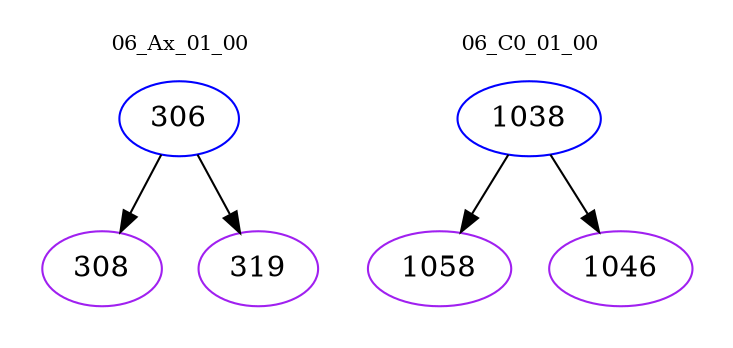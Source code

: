 digraph{
subgraph cluster_0 {
color = white
label = "06_Ax_01_00";
fontsize=10;
T0_306 [label="306", color="blue"]
T0_306 -> T0_308 [color="black"]
T0_308 [label="308", color="purple"]
T0_306 -> T0_319 [color="black"]
T0_319 [label="319", color="purple"]
}
subgraph cluster_1 {
color = white
label = "06_C0_01_00";
fontsize=10;
T1_1038 [label="1038", color="blue"]
T1_1038 -> T1_1058 [color="black"]
T1_1058 [label="1058", color="purple"]
T1_1038 -> T1_1046 [color="black"]
T1_1046 [label="1046", color="purple"]
}
}

